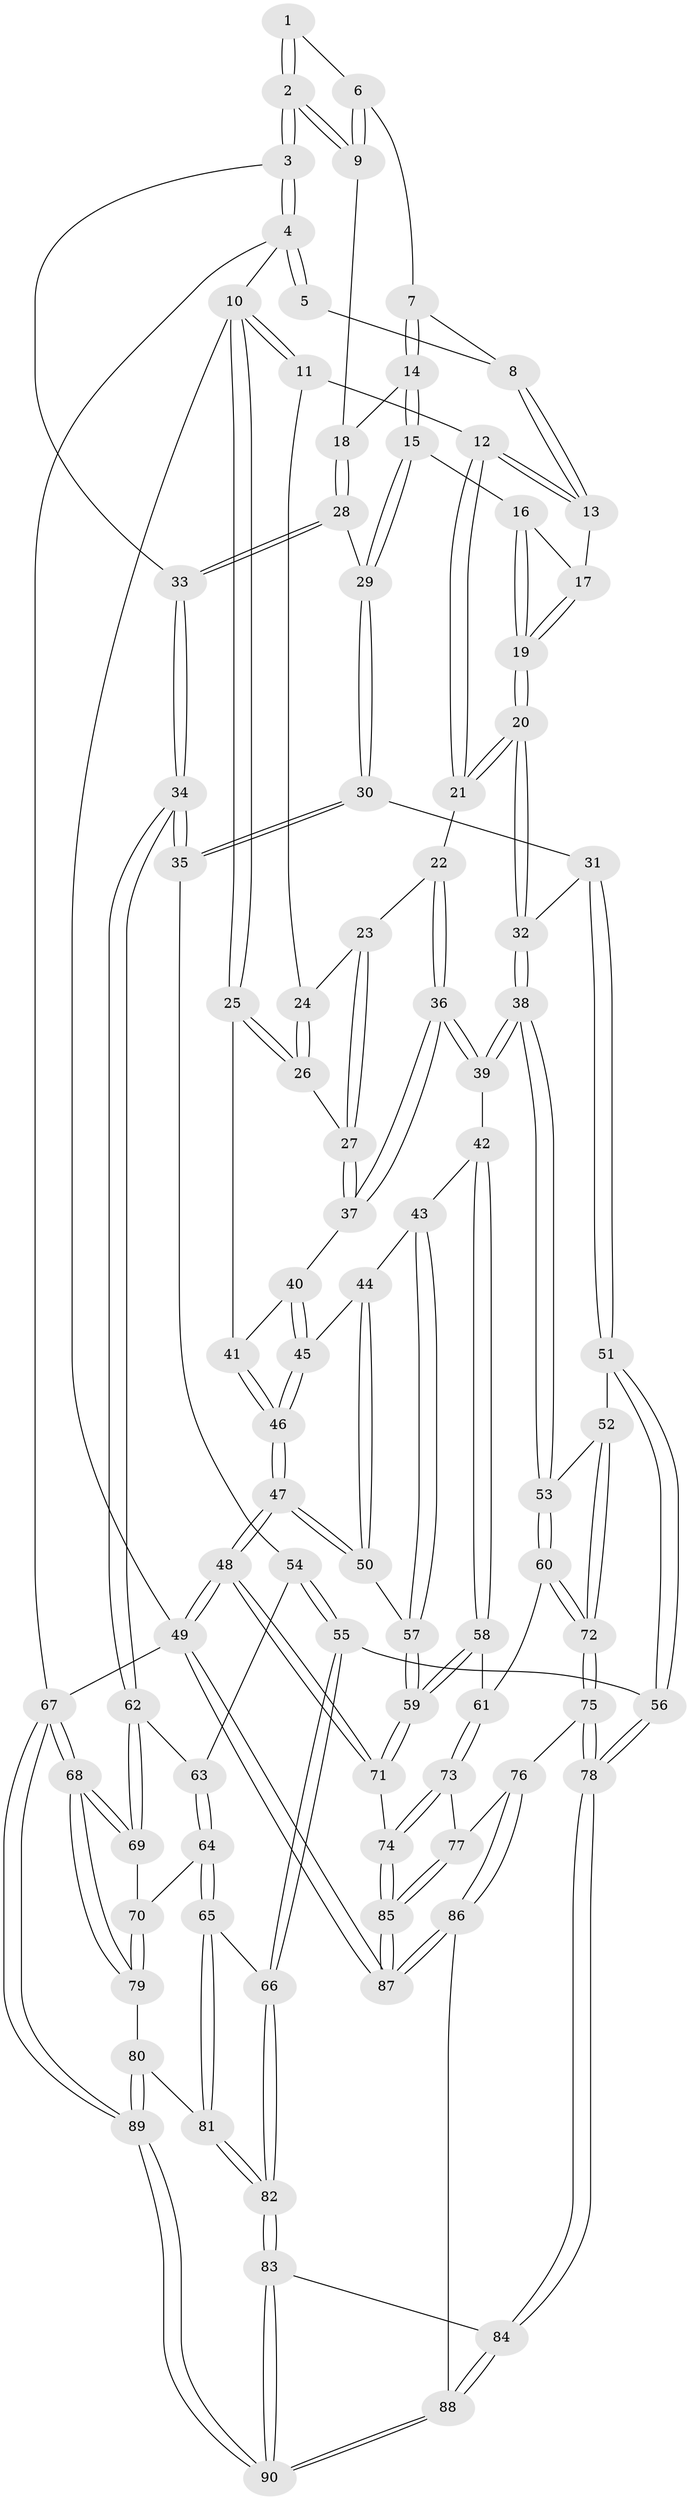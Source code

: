 // Generated by graph-tools (version 1.1) at 2025/27/03/09/25 03:27:07]
// undirected, 90 vertices, 222 edges
graph export_dot {
graph [start="1"]
  node [color=gray90,style=filled];
  1 [pos="+0.7660752395265743+0.05649015947321259"];
  2 [pos="+0.9716302217757646+0.2172178744554052"];
  3 [pos="+1+0.27062964932415684"];
  4 [pos="+1+0"];
  5 [pos="+0.6682161915104655+0"];
  6 [pos="+0.7252509929976423+0.10366679865384068"];
  7 [pos="+0.6655024637704555+0.11643710506467439"];
  8 [pos="+0.4956536191158048+0"];
  9 [pos="+0.8623229276800988+0.2052970224647752"];
  10 [pos="+0+0"];
  11 [pos="+0.2297344549934391+0"];
  12 [pos="+0.4115994801256001+0"];
  13 [pos="+0.4159717436976486+0"];
  14 [pos="+0.6819455902018173+0.20856947648433416"];
  15 [pos="+0.6395617393192095+0.2431772838178513"];
  16 [pos="+0.600952893642126+0.24658302134102547"];
  17 [pos="+0.4884036855061168+0.05220471556763252"];
  18 [pos="+0.6916712264636373+0.20963945630217265"];
  19 [pos="+0.526214098408804+0.3073759694759284"];
  20 [pos="+0.525303890517339+0.30826411258132186"];
  21 [pos="+0.3780534472256674+0.19369219380947947"];
  22 [pos="+0.3091045009784649+0.28508689687294647"];
  23 [pos="+0.1657283954998039+0.2027437077665714"];
  24 [pos="+0.14643991872429069+0.1603414735044817"];
  25 [pos="+0+0.2213157334900162"];
  26 [pos="+0+0.22568366619148514"];
  27 [pos="+0.1208588139000145+0.3293903136119914"];
  28 [pos="+0.7436049922104567+0.32161845920303095"];
  29 [pos="+0.6762607310360794+0.32719782392650426"];
  30 [pos="+0.6412259199210826+0.4863195583092776"];
  31 [pos="+0.5151525485642303+0.47424056703424344"];
  32 [pos="+0.5065733813574318+0.4709929647146962"];
  33 [pos="+1+0.4002873675668112"];
  34 [pos="+1+0.4174229170166555"];
  35 [pos="+0.7113905351931888+0.5187195752659735"];
  36 [pos="+0.2974535122828257+0.41283080486105567"];
  37 [pos="+0.12892002759359217+0.3620786618199604"];
  38 [pos="+0.4149247005610724+0.4918736507779294"];
  39 [pos="+0.32595531590095767+0.46816079540037653"];
  40 [pos="+0.1032341510109838+0.38170086207724957"];
  41 [pos="+0+0.24720823909823691"];
  42 [pos="+0.27902550487843664+0.5141189759192207"];
  43 [pos="+0.2758885363476382+0.5160748338390149"];
  44 [pos="+0.1008182798974407+0.5379566468632717"];
  45 [pos="+0.03359483867197966+0.5052650638024636"];
  46 [pos="+0+0.5492842900536168"];
  47 [pos="+0+0.6971343068134476"];
  48 [pos="+0+0.8917555263056867"];
  49 [pos="+0+1"];
  50 [pos="+0.11732051321359918+0.669722680733522"];
  51 [pos="+0.5664939922972716+0.7351708553779733"];
  52 [pos="+0.5266135534948188+0.7340150206021508"];
  53 [pos="+0.4181175439327987+0.6718004278510779"];
  54 [pos="+0.6963534625026435+0.6526357994719655"];
  55 [pos="+0.6437746418723849+0.7561265556447688"];
  56 [pos="+0.611997785163331+0.7592271445459294"];
  57 [pos="+0.17458848928456605+0.7112740424688057"];
  58 [pos="+0.31244712719879697+0.7328697681795745"];
  59 [pos="+0.1820655932141163+0.7341875085060144"];
  60 [pos="+0.35312864285822043+0.742464147302393"];
  61 [pos="+0.34203736743106566+0.7453404387558039"];
  62 [pos="+1+0.434918477622664"];
  63 [pos="+0.8132696982650158+0.7011428007608584"];
  64 [pos="+0.8176267434900714+0.7626788195631762"];
  65 [pos="+0.7760292121150058+0.7987021893306169"];
  66 [pos="+0.656624746909815+0.768275529280046"];
  67 [pos="+1+1"];
  68 [pos="+1+0.9825321153513225"];
  69 [pos="+1+0.5231069170150728"];
  70 [pos="+0.926705318974146+0.770888712936445"];
  71 [pos="+0.14475655247427993+0.8352957767286818"];
  72 [pos="+0.4372622524471919+0.8150744558296689"];
  73 [pos="+0.3214818796983727+0.8286184589649701"];
  74 [pos="+0.1923432987027846+0.8876905161650925"];
  75 [pos="+0.4467515434486447+0.8957189654210389"];
  76 [pos="+0.42091692441212086+0.9102279128084028"];
  77 [pos="+0.3711700576510654+0.8929281601234489"];
  78 [pos="+0.5240725818011278+0.9089773676148812"];
  79 [pos="+0.9175533087317902+0.8554222281985537"];
  80 [pos="+0.8669784400858375+0.9141449946602708"];
  81 [pos="+0.8180720765760058+0.8935781677270838"];
  82 [pos="+0.6921062667858909+0.945696207714493"];
  83 [pos="+0.6879526987767751+0.9535958740417446"];
  84 [pos="+0.5296475427918277+0.9172202210998814"];
  85 [pos="+0.21941088731807248+0.9643447433366945"];
  86 [pos="+0.31290026015204636+1"];
  87 [pos="+0.2324869680118792+1"];
  88 [pos="+0.5415408510600758+1"];
  89 [pos="+1+1"];
  90 [pos="+0.7075370023076066+1"];
  1 -- 2;
  1 -- 2;
  1 -- 6;
  2 -- 3;
  2 -- 3;
  2 -- 9;
  2 -- 9;
  3 -- 4;
  3 -- 4;
  3 -- 33;
  4 -- 5;
  4 -- 5;
  4 -- 10;
  4 -- 67;
  5 -- 8;
  6 -- 7;
  6 -- 9;
  6 -- 9;
  7 -- 8;
  7 -- 14;
  7 -- 14;
  8 -- 13;
  8 -- 13;
  9 -- 18;
  10 -- 11;
  10 -- 11;
  10 -- 25;
  10 -- 25;
  10 -- 49;
  11 -- 12;
  11 -- 24;
  12 -- 13;
  12 -- 13;
  12 -- 21;
  12 -- 21;
  13 -- 17;
  14 -- 15;
  14 -- 15;
  14 -- 18;
  15 -- 16;
  15 -- 29;
  15 -- 29;
  16 -- 17;
  16 -- 19;
  16 -- 19;
  17 -- 19;
  17 -- 19;
  18 -- 28;
  18 -- 28;
  19 -- 20;
  19 -- 20;
  20 -- 21;
  20 -- 21;
  20 -- 32;
  20 -- 32;
  21 -- 22;
  22 -- 23;
  22 -- 36;
  22 -- 36;
  23 -- 24;
  23 -- 27;
  23 -- 27;
  24 -- 26;
  24 -- 26;
  25 -- 26;
  25 -- 26;
  25 -- 41;
  26 -- 27;
  27 -- 37;
  27 -- 37;
  28 -- 29;
  28 -- 33;
  28 -- 33;
  29 -- 30;
  29 -- 30;
  30 -- 31;
  30 -- 35;
  30 -- 35;
  31 -- 32;
  31 -- 51;
  31 -- 51;
  32 -- 38;
  32 -- 38;
  33 -- 34;
  33 -- 34;
  34 -- 35;
  34 -- 35;
  34 -- 62;
  34 -- 62;
  35 -- 54;
  36 -- 37;
  36 -- 37;
  36 -- 39;
  36 -- 39;
  37 -- 40;
  38 -- 39;
  38 -- 39;
  38 -- 53;
  38 -- 53;
  39 -- 42;
  40 -- 41;
  40 -- 45;
  40 -- 45;
  41 -- 46;
  41 -- 46;
  42 -- 43;
  42 -- 58;
  42 -- 58;
  43 -- 44;
  43 -- 57;
  43 -- 57;
  44 -- 45;
  44 -- 50;
  44 -- 50;
  45 -- 46;
  45 -- 46;
  46 -- 47;
  46 -- 47;
  47 -- 48;
  47 -- 48;
  47 -- 50;
  47 -- 50;
  48 -- 49;
  48 -- 49;
  48 -- 71;
  48 -- 71;
  49 -- 87;
  49 -- 87;
  49 -- 67;
  50 -- 57;
  51 -- 52;
  51 -- 56;
  51 -- 56;
  52 -- 53;
  52 -- 72;
  52 -- 72;
  53 -- 60;
  53 -- 60;
  54 -- 55;
  54 -- 55;
  54 -- 63;
  55 -- 56;
  55 -- 66;
  55 -- 66;
  56 -- 78;
  56 -- 78;
  57 -- 59;
  57 -- 59;
  58 -- 59;
  58 -- 59;
  58 -- 61;
  59 -- 71;
  59 -- 71;
  60 -- 61;
  60 -- 72;
  60 -- 72;
  61 -- 73;
  61 -- 73;
  62 -- 63;
  62 -- 69;
  62 -- 69;
  63 -- 64;
  63 -- 64;
  64 -- 65;
  64 -- 65;
  64 -- 70;
  65 -- 66;
  65 -- 81;
  65 -- 81;
  66 -- 82;
  66 -- 82;
  67 -- 68;
  67 -- 68;
  67 -- 89;
  67 -- 89;
  68 -- 69;
  68 -- 69;
  68 -- 79;
  68 -- 79;
  69 -- 70;
  70 -- 79;
  70 -- 79;
  71 -- 74;
  72 -- 75;
  72 -- 75;
  73 -- 74;
  73 -- 74;
  73 -- 77;
  74 -- 85;
  74 -- 85;
  75 -- 76;
  75 -- 78;
  75 -- 78;
  76 -- 77;
  76 -- 86;
  76 -- 86;
  77 -- 85;
  77 -- 85;
  78 -- 84;
  78 -- 84;
  79 -- 80;
  80 -- 81;
  80 -- 89;
  80 -- 89;
  81 -- 82;
  81 -- 82;
  82 -- 83;
  82 -- 83;
  83 -- 84;
  83 -- 90;
  83 -- 90;
  84 -- 88;
  84 -- 88;
  85 -- 87;
  85 -- 87;
  86 -- 87;
  86 -- 87;
  86 -- 88;
  88 -- 90;
  88 -- 90;
  89 -- 90;
  89 -- 90;
}
